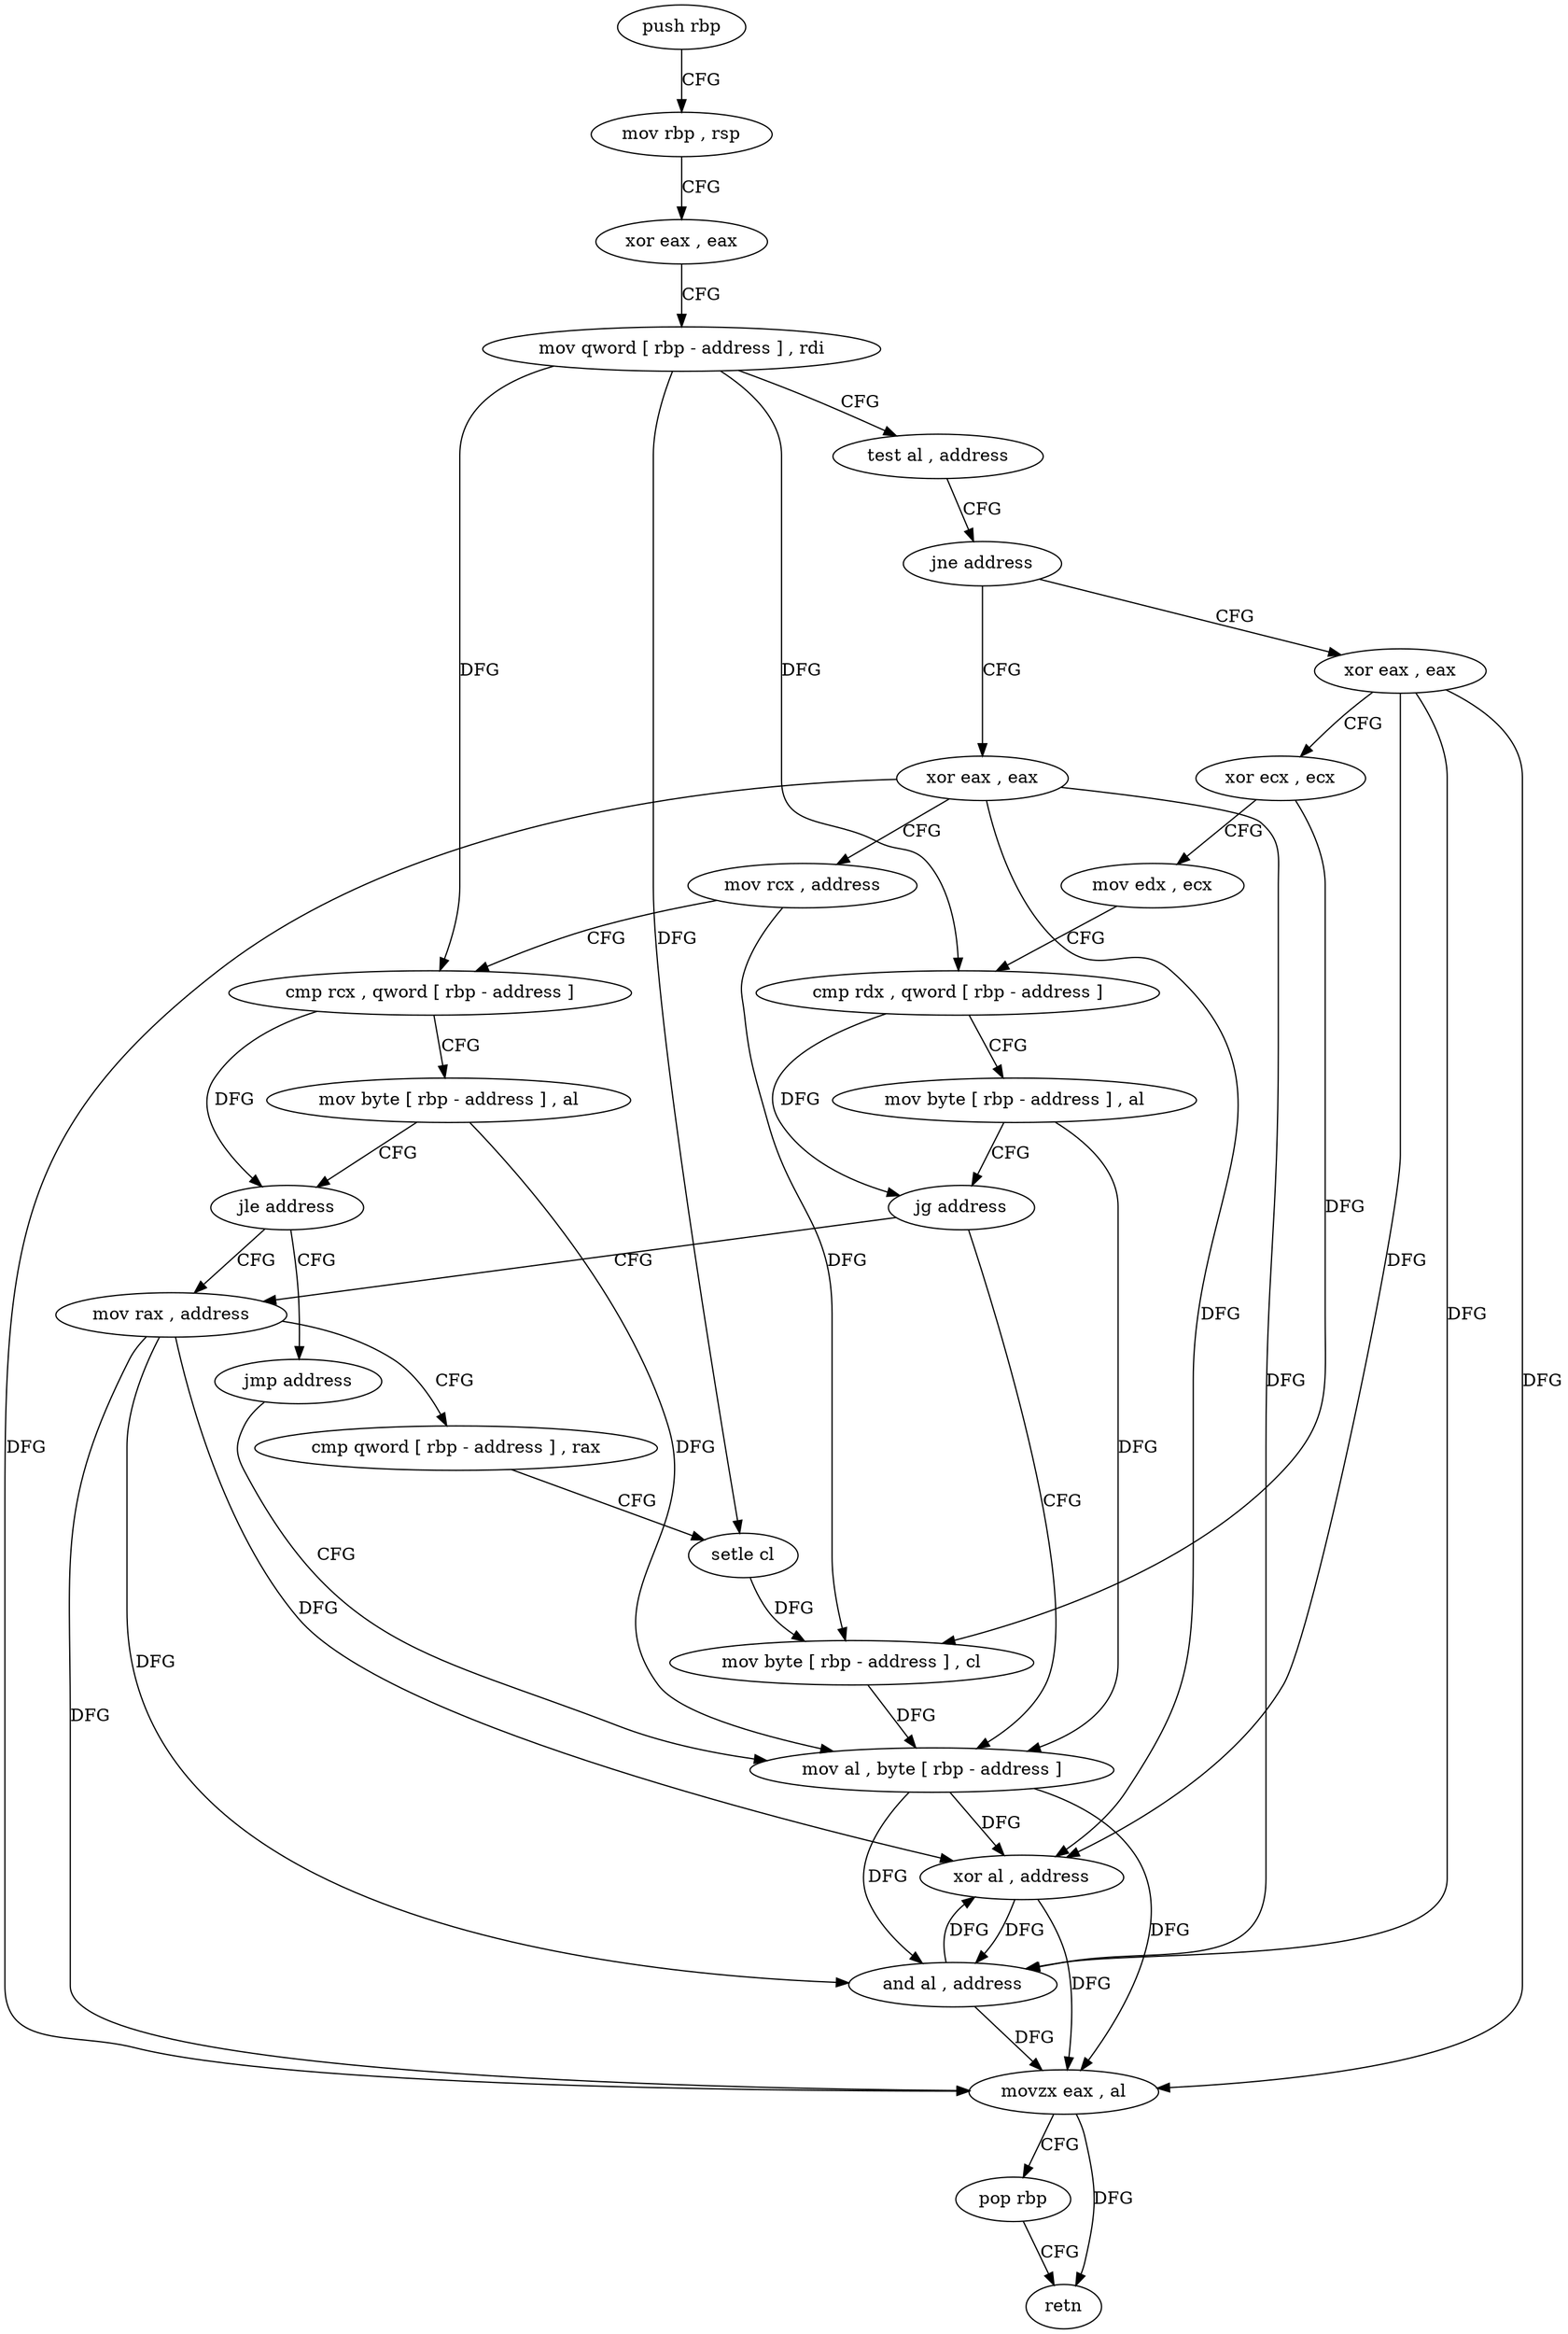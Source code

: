 digraph "func" {
"4398560" [label = "push rbp" ]
"4398561" [label = "mov rbp , rsp" ]
"4398564" [label = "xor eax , eax" ]
"4398566" [label = "mov qword [ rbp - address ] , rdi" ]
"4398570" [label = "test al , address" ]
"4398572" [label = "jne address" ]
"4398608" [label = "xor eax , eax" ]
"4398578" [label = "xor eax , eax" ]
"4398610" [label = "xor ecx , ecx" ]
"4398612" [label = "mov edx , ecx" ]
"4398614" [label = "cmp rdx , qword [ rbp - address ]" ]
"4398618" [label = "mov byte [ rbp - address ] , al" ]
"4398621" [label = "jg address" ]
"4398647" [label = "mov al , byte [ rbp - address ]" ]
"4398627" [label = "mov rax , address" ]
"4398580" [label = "mov rcx , address" ]
"4398590" [label = "cmp rcx , qword [ rbp - address ]" ]
"4398594" [label = "mov byte [ rbp - address ] , al" ]
"4398597" [label = "jle address" ]
"4398603" [label = "jmp address" ]
"4398650" [label = "xor al , address" ]
"4398652" [label = "and al , address" ]
"4398654" [label = "movzx eax , al" ]
"4398657" [label = "pop rbp" ]
"4398658" [label = "retn" ]
"4398637" [label = "cmp qword [ rbp - address ] , rax" ]
"4398641" [label = "setle cl" ]
"4398644" [label = "mov byte [ rbp - address ] , cl" ]
"4398560" -> "4398561" [ label = "CFG" ]
"4398561" -> "4398564" [ label = "CFG" ]
"4398564" -> "4398566" [ label = "CFG" ]
"4398566" -> "4398570" [ label = "CFG" ]
"4398566" -> "4398614" [ label = "DFG" ]
"4398566" -> "4398590" [ label = "DFG" ]
"4398566" -> "4398641" [ label = "DFG" ]
"4398570" -> "4398572" [ label = "CFG" ]
"4398572" -> "4398608" [ label = "CFG" ]
"4398572" -> "4398578" [ label = "CFG" ]
"4398608" -> "4398610" [ label = "CFG" ]
"4398608" -> "4398650" [ label = "DFG" ]
"4398608" -> "4398652" [ label = "DFG" ]
"4398608" -> "4398654" [ label = "DFG" ]
"4398578" -> "4398580" [ label = "CFG" ]
"4398578" -> "4398650" [ label = "DFG" ]
"4398578" -> "4398652" [ label = "DFG" ]
"4398578" -> "4398654" [ label = "DFG" ]
"4398610" -> "4398612" [ label = "CFG" ]
"4398610" -> "4398644" [ label = "DFG" ]
"4398612" -> "4398614" [ label = "CFG" ]
"4398614" -> "4398618" [ label = "CFG" ]
"4398614" -> "4398621" [ label = "DFG" ]
"4398618" -> "4398621" [ label = "CFG" ]
"4398618" -> "4398647" [ label = "DFG" ]
"4398621" -> "4398647" [ label = "CFG" ]
"4398621" -> "4398627" [ label = "CFG" ]
"4398647" -> "4398650" [ label = "DFG" ]
"4398647" -> "4398652" [ label = "DFG" ]
"4398647" -> "4398654" [ label = "DFG" ]
"4398627" -> "4398637" [ label = "CFG" ]
"4398627" -> "4398650" [ label = "DFG" ]
"4398627" -> "4398652" [ label = "DFG" ]
"4398627" -> "4398654" [ label = "DFG" ]
"4398580" -> "4398590" [ label = "CFG" ]
"4398580" -> "4398644" [ label = "DFG" ]
"4398590" -> "4398594" [ label = "CFG" ]
"4398590" -> "4398597" [ label = "DFG" ]
"4398594" -> "4398597" [ label = "CFG" ]
"4398594" -> "4398647" [ label = "DFG" ]
"4398597" -> "4398627" [ label = "CFG" ]
"4398597" -> "4398603" [ label = "CFG" ]
"4398603" -> "4398647" [ label = "CFG" ]
"4398650" -> "4398652" [ label = "DFG" ]
"4398650" -> "4398654" [ label = "DFG" ]
"4398652" -> "4398654" [ label = "DFG" ]
"4398652" -> "4398650" [ label = "DFG" ]
"4398654" -> "4398657" [ label = "CFG" ]
"4398654" -> "4398658" [ label = "DFG" ]
"4398657" -> "4398658" [ label = "CFG" ]
"4398637" -> "4398641" [ label = "CFG" ]
"4398641" -> "4398644" [ label = "DFG" ]
"4398644" -> "4398647" [ label = "DFG" ]
}
